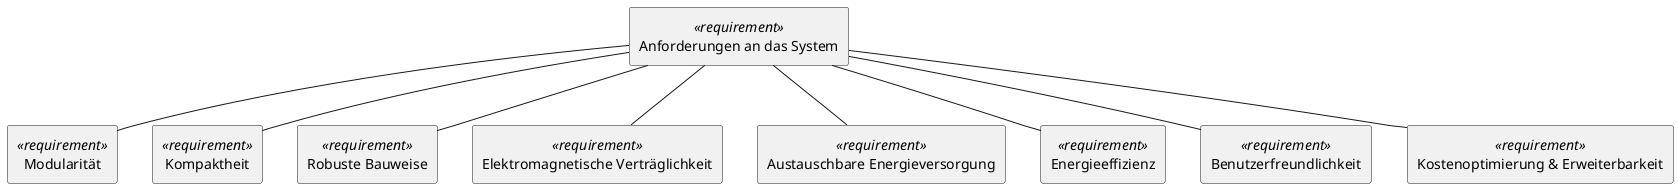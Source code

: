 @startuml Anforderungen

skinparam classIconSize 0

  
  ' Haupt-Anforderung
  rectangle "Anforderungen an das System" <<requirement>>

  ' Einzelne Teil-Anforderungen
  rectangle "Modularität" <<requirement>> {
  }

  rectangle "Kompaktheit" <<requirement>> {
  }

  rectangle "Robuste Bauweise" <<requirement>> {
  }

  rectangle "Elektromagnetische Verträglichkeit" <<requirement>> {
  }

  rectangle "Austauschbare Energieversorgung" <<requirement>> 

  rectangle "Energieeffizienz" <<requirement>> 
  

  rectangle "Benutzerfreundlichkeit" <<requirement>> 

  rectangle "Kostenoptimierung & Erweiterbarkeit" <<requirement>> 

' Verfeinerungs-Beziehungen von der Haupt- zur Teil-Anforderung
"Anforderungen an das System" -- "Modularität"
"Anforderungen an das System" -- "Kompaktheit"
"Anforderungen an das System" -- "Robuste Bauweise"
"Anforderungen an das System" -- "Elektromagnetische Verträglichkeit"
"Anforderungen an das System" -- "Austauschbare Energieversorgung"
"Anforderungen an das System" -- "Energieeffizienz"
"Anforderungen an das System" -- "Benutzerfreundlichkeit"
"Anforderungen an das System" -- "Kostenoptimierung & Erweiterbarkeit"

@enduml

